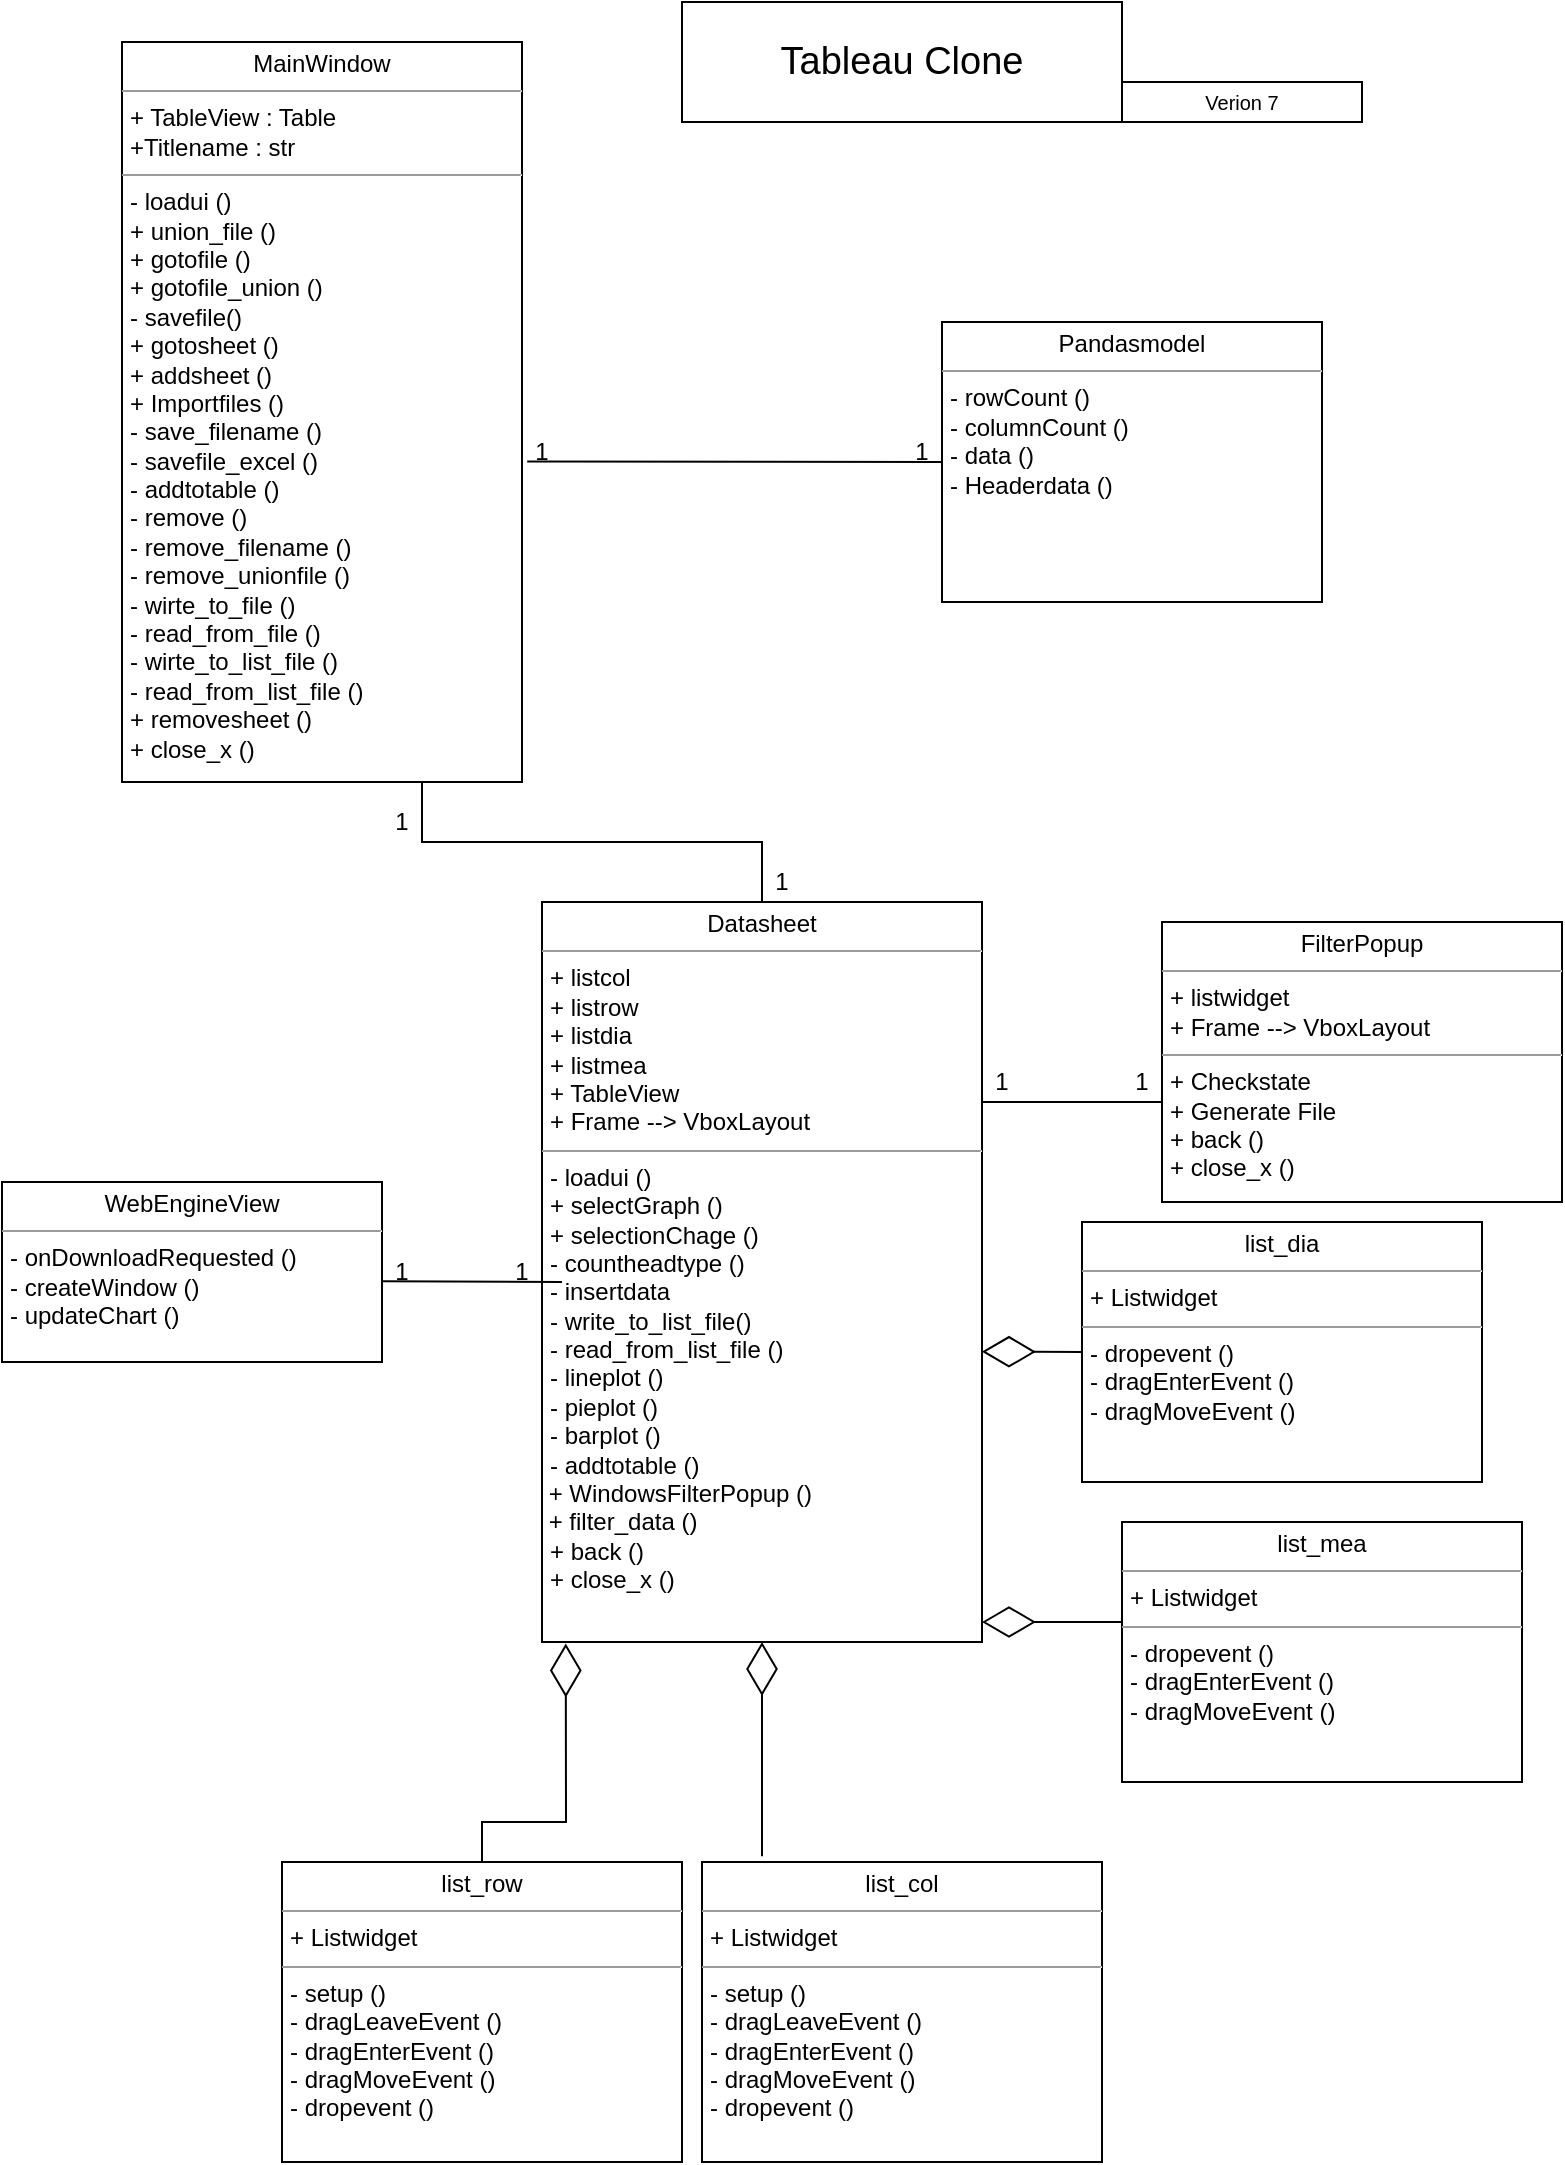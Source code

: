 <mxfile version="16.5.3" type="github">
  <diagram id="panOg57hfxrcQGpHvPJc" name="Page-1">
    <mxGraphModel dx="1248" dy="711" grid="1" gridSize="10" guides="1" tooltips="1" connect="1" arrows="1" fold="1" page="1" pageScale="1" pageWidth="827" pageHeight="1169" math="0" shadow="0">
      <root>
        <mxCell id="0" />
        <mxCell id="1" parent="0" />
        <mxCell id="cvQjV-5X2mngGm0ExMAM-5" value="&lt;p style=&quot;margin: 0px ; margin-top: 4px ; text-align: center&quot;&gt;MainWindow&lt;/p&gt;&lt;hr size=&quot;1&quot;&gt;&lt;p style=&quot;margin: 0px ; margin-left: 4px&quot;&gt;+ TableView : Table&lt;br&gt;&lt;/p&gt;&lt;p style=&quot;margin: 0px ; margin-left: 4px&quot;&gt;+Titlename : str&lt;/p&gt;&lt;hr size=&quot;1&quot;&gt;&lt;p style=&quot;margin: 0px ; margin-left: 4px&quot;&gt;- loadui ()&lt;/p&gt;&lt;p style=&quot;margin: 0px ; margin-left: 4px&quot;&gt;+ union_file ()&lt;/p&gt;&lt;p style=&quot;margin: 0px ; margin-left: 4px&quot;&gt;+ gotofile ()&lt;/p&gt;&lt;p style=&quot;margin: 0px ; margin-left: 4px&quot;&gt;+ gotofile_union ()&lt;/p&gt;&lt;p style=&quot;margin: 0px ; margin-left: 4px&quot;&gt;- savefile()&lt;/p&gt;&lt;p style=&quot;margin: 0px ; margin-left: 4px&quot;&gt;+ gotosheet ()&lt;br&gt;&lt;/p&gt;&lt;p style=&quot;margin: 0px ; margin-left: 4px&quot;&gt;+ addsheet ()&lt;br&gt;&lt;/p&gt;&lt;p style=&quot;margin: 0px 0px 0px 4px&quot;&gt;+ Importfiles ()&amp;nbsp;&lt;br&gt;&lt;/p&gt;&lt;p style=&quot;margin: 0px 0px 0px 4px&quot;&gt;- save_filename ()&lt;/p&gt;&lt;p style=&quot;margin: 0px ; margin-left: 4px&quot;&gt;- savefile_excel ()&amp;nbsp;&lt;/p&gt;&lt;p style=&quot;margin: 0px ; margin-left: 4px&quot;&gt;- addtotable ()&lt;br&gt;&lt;/p&gt;&lt;p style=&quot;margin: 0px ; margin-left: 4px&quot;&gt;- remove ()&lt;/p&gt;&lt;p style=&quot;margin: 0px ; margin-left: 4px&quot;&gt;- remove_filename ()&lt;/p&gt;&lt;p style=&quot;margin: 0px ; margin-left: 4px&quot;&gt;- remove_unionfile ()&lt;/p&gt;&lt;p style=&quot;margin: 0px 0px 0px 4px&quot;&gt;- wirte_to_file ()&lt;/p&gt;&lt;p style=&quot;margin: 0px 0px 0px 4px&quot;&gt;- read_from_file ()&lt;/p&gt;&lt;p style=&quot;margin: 0px 0px 0px 4px&quot;&gt;- wirte_to_list_file ()&lt;/p&gt;&lt;p style=&quot;margin: 0px 0px 0px 4px&quot;&gt;- read_from_list_file ()&lt;/p&gt;&lt;p style=&quot;margin: 0px 0px 0px 4px&quot;&gt;+ removesheet ()&amp;nbsp;&lt;/p&gt;&lt;p style=&quot;margin: 0px ; margin-left: 4px&quot;&gt;+ close_x ()&lt;/p&gt;&lt;p style=&quot;margin: 0px ; margin-left: 4px&quot;&gt;&lt;br&gt;&lt;/p&gt;" style="verticalAlign=top;align=left;overflow=fill;fontSize=12;fontFamily=Helvetica;html=1;" parent="1" vertex="1">
          <mxGeometry x="100" y="70" width="200" height="370" as="geometry" />
        </mxCell>
        <mxCell id="cvQjV-5X2mngGm0ExMAM-11" value="&lt;p style=&quot;margin: 0px ; margin-top: 4px ; text-align: center&quot;&gt;Pandasmodel&lt;/p&gt;&lt;hr size=&quot;1&quot;&gt;&lt;p style=&quot;margin: 0px ; margin-left: 4px&quot;&gt;- rowCount ()&lt;/p&gt;&lt;p style=&quot;margin: 0px ; margin-left: 4px&quot;&gt;- columnCount ()&lt;/p&gt;&lt;p style=&quot;margin: 0px ; margin-left: 4px&quot;&gt;&lt;span&gt;- data ()&lt;/span&gt;&lt;br&gt;&lt;/p&gt;&lt;p style=&quot;margin: 0px ; margin-left: 4px&quot;&gt;- Headerdata ()&lt;/p&gt;" style="verticalAlign=top;align=left;overflow=fill;fontSize=12;fontFamily=Helvetica;html=1;" parent="1" vertex="1">
          <mxGeometry x="510" y="210" width="190" height="140" as="geometry" />
        </mxCell>
        <mxCell id="zzziiTx687vm24tdYh-Z-1" value="&lt;p style=&quot;margin: 0px ; margin-top: 4px ; text-align: center&quot;&gt;list_row&lt;/p&gt;&lt;hr size=&quot;1&quot;&gt;&lt;p style=&quot;margin: 0px ; margin-left: 4px&quot;&gt;+ Listwidget&lt;/p&gt;&lt;hr size=&quot;1&quot;&gt;&lt;p style=&quot;margin: 0px ; margin-left: 4px&quot;&gt;- setup ()&lt;/p&gt;&lt;p style=&quot;margin: 0px ; margin-left: 4px&quot;&gt;- dragLeaveEvent ()&lt;/p&gt;&lt;p style=&quot;margin: 0px ; margin-left: 4px&quot;&gt;- dragEnterEvent ()&lt;/p&gt;&lt;p style=&quot;margin: 0px ; margin-left: 4px&quot;&gt;- dragMoveEvent ()&lt;/p&gt;&lt;p style=&quot;margin: 0px ; margin-left: 4px&quot;&gt;- dropevent ()&lt;br&gt;&lt;/p&gt;" style="verticalAlign=top;align=left;overflow=fill;fontSize=12;fontFamily=Helvetica;html=1;" parent="1" vertex="1">
          <mxGeometry x="180" y="980" width="200" height="150" as="geometry" />
        </mxCell>
        <mxCell id="zzziiTx687vm24tdYh-Z-2" value="" style="endArrow=none;html=1;rounded=0;entryX=0;entryY=0.5;entryDx=0;entryDy=0;startArrow=none;exitX=1.013;exitY=0.567;exitDx=0;exitDy=0;exitPerimeter=0;" parent="1" target="cvQjV-5X2mngGm0ExMAM-11" edge="1" source="cvQjV-5X2mngGm0ExMAM-5">
          <mxGeometry width="50" height="50" relative="1" as="geometry">
            <mxPoint x="340" y="280" as="sourcePoint" />
            <mxPoint x="440" y="340" as="targetPoint" />
            <Array as="points" />
          </mxGeometry>
        </mxCell>
        <mxCell id="zzziiTx687vm24tdYh-Z-4" value="1" style="text;html=1;strokeColor=none;fillColor=none;align=center;verticalAlign=middle;whiteSpace=wrap;rounded=0;" parent="1" vertex="1">
          <mxGeometry x="490" y="260" width="20" height="30" as="geometry" />
        </mxCell>
        <mxCell id="zzziiTx687vm24tdYh-Z-5" value="&lt;p style=&quot;margin: 0px ; margin-top: 4px ; text-align: center&quot;&gt;Datasheet&lt;/p&gt;&lt;hr size=&quot;1&quot;&gt;&lt;p style=&quot;margin: 0px ; margin-left: 4px&quot;&gt;+ listcol&lt;br&gt;&lt;/p&gt;&lt;p style=&quot;margin: 0px ; margin-left: 4px&quot;&gt;+ listrow&lt;/p&gt;&lt;p style=&quot;margin: 0px ; margin-left: 4px&quot;&gt;+ listdia&lt;/p&gt;&lt;p style=&quot;margin: 0px ; margin-left: 4px&quot;&gt;+ listmea&lt;/p&gt;&lt;p style=&quot;margin: 0px ; margin-left: 4px&quot;&gt;+ TableView&lt;/p&gt;&lt;p style=&quot;margin: 0px ; margin-left: 4px&quot;&gt;&lt;span&gt;+ Frame --&amp;gt; VboxLayout&lt;/span&gt;&lt;br&gt;&lt;/p&gt;&lt;hr size=&quot;1&quot;&gt;&lt;p style=&quot;margin: 0px 0px 0px 4px&quot;&gt;- loadui ()&lt;/p&gt;&lt;p style=&quot;margin: 0px ; margin-left: 4px&quot;&gt;+ selectGraph ()&lt;/p&gt;&lt;p style=&quot;margin: 0px ; margin-left: 4px&quot;&gt;+ selectionChage ()&lt;/p&gt;&lt;p style=&quot;margin: 0px ; margin-left: 4px&quot;&gt;&lt;span&gt;- countheadtype ()&lt;/span&gt;&lt;br&gt;&lt;/p&gt;&lt;p style=&quot;margin: 0px ; margin-left: 4px&quot;&gt;- insertdata&lt;span&gt;&lt;br&gt;&lt;/span&gt;&lt;/p&gt;&lt;p style=&quot;margin: 0px ; margin-left: 4px&quot;&gt;- write_to_list_file()&lt;br&gt;&lt;/p&gt;&lt;p style=&quot;margin: 0px ; margin-left: 4px&quot;&gt;- read_from_list_file ()&lt;/p&gt;&lt;p style=&quot;margin: 0px ; margin-left: 4px&quot;&gt;- lineplot ()&lt;br&gt;- pieplot ()&lt;/p&gt;&lt;p style=&quot;margin: 0px ; margin-left: 4px&quot;&gt;- barplot ()&lt;/p&gt;&lt;p style=&quot;margin: 0px ; margin-left: 4px&quot;&gt;&lt;span&gt;- addtotable ()&lt;/span&gt;&lt;/p&gt;&amp;nbsp;+ WindowsFilterPopup ()&lt;br&gt;&amp;nbsp;+ filter_data ()&lt;br&gt;&lt;p style=&quot;margin: 0px ; margin-left: 4px&quot;&gt;&lt;span&gt;+ back ()&amp;nbsp;&lt;/span&gt;&lt;/p&gt;&lt;p style=&quot;margin: 0px ; margin-left: 4px&quot;&gt;+ close_x ()&lt;/p&gt;&lt;p style=&quot;margin: 0px ; margin-left: 4px&quot;&gt;&lt;br&gt;&lt;/p&gt;" style="verticalAlign=top;align=left;overflow=fill;fontSize=12;fontFamily=Helvetica;html=1;" parent="1" vertex="1">
          <mxGeometry x="310" y="500" width="220" height="370" as="geometry" />
        </mxCell>
        <mxCell id="zzziiTx687vm24tdYh-Z-6" value="" style="endArrow=none;html=1;rounded=0;entryX=0;entryY=1;entryDx=0;entryDy=0;exitX=0.75;exitY=1;exitDx=0;exitDy=0;" parent="1" source="cvQjV-5X2mngGm0ExMAM-5" target="zzziiTx687vm24tdYh-Z-9" edge="1">
          <mxGeometry width="50" height="50" relative="1" as="geometry">
            <mxPoint x="420" y="440" as="sourcePoint" />
            <mxPoint x="350" y="440" as="targetPoint" />
            <Array as="points">
              <mxPoint x="250" y="470" />
              <mxPoint x="420" y="470" />
            </Array>
          </mxGeometry>
        </mxCell>
        <mxCell id="zzziiTx687vm24tdYh-Z-7" value="1" style="text;html=1;strokeColor=none;fillColor=none;align=center;verticalAlign=middle;whiteSpace=wrap;rounded=0;" parent="1" vertex="1">
          <mxGeometry x="230" y="450" width="20" height="20" as="geometry" />
        </mxCell>
        <mxCell id="zzziiTx687vm24tdYh-Z-9" value="1" style="text;html=1;strokeColor=none;fillColor=none;align=center;verticalAlign=middle;whiteSpace=wrap;rounded=0;" parent="1" vertex="1">
          <mxGeometry x="420" y="480" width="20" height="20" as="geometry" />
        </mxCell>
        <mxCell id="zzziiTx687vm24tdYh-Z-3" value="1" style="text;html=1;strokeColor=none;fillColor=none;align=center;verticalAlign=middle;whiteSpace=wrap;rounded=0;" parent="1" vertex="1">
          <mxGeometry x="300" y="260" width="20" height="30" as="geometry" />
        </mxCell>
        <mxCell id="zzziiTx687vm24tdYh-Z-15" value="" style="endArrow=diamondThin;endFill=0;endSize=24;html=1;rounded=0;exitX=0.5;exitY=0;exitDx=0;exitDy=0;entryX=0.054;entryY=1.002;entryDx=0;entryDy=0;entryPerimeter=0;" parent="1" source="zzziiTx687vm24tdYh-Z-1" target="zzziiTx687vm24tdYh-Z-5" edge="1">
          <mxGeometry width="160" relative="1" as="geometry">
            <mxPoint x="570" y="810" as="sourcePoint" />
            <mxPoint x="390" y="810" as="targetPoint" />
            <Array as="points">
              <mxPoint x="280" y="960" />
              <mxPoint x="322" y="960" />
            </Array>
          </mxGeometry>
        </mxCell>
        <mxCell id="zzziiTx687vm24tdYh-Z-16" value="&lt;p style=&quot;margin: 0px ; margin-top: 4px ; text-align: center&quot;&gt;list_dia&lt;/p&gt;&lt;hr size=&quot;1&quot;&gt;&lt;p style=&quot;margin: 0px ; margin-left: 4px&quot;&gt;+ Listwidget&lt;/p&gt;&lt;hr size=&quot;1&quot;&gt;&lt;p style=&quot;margin: 0px ; margin-left: 4px&quot;&gt;- dropevent ()&lt;/p&gt;&lt;p style=&quot;margin: 0px ; margin-left: 4px&quot;&gt;- dragEnterEvent ()&lt;/p&gt;&lt;p style=&quot;margin: 0px ; margin-left: 4px&quot;&gt;- dragMoveEvent ()&lt;/p&gt;" style="verticalAlign=top;align=left;overflow=fill;fontSize=12;fontFamily=Helvetica;html=1;" parent="1" vertex="1">
          <mxGeometry x="580" y="660" width="200" height="130" as="geometry" />
        </mxCell>
        <mxCell id="zzziiTx687vm24tdYh-Z-20" value="&lt;font style=&quot;font-size: 19px&quot;&gt;Tableau Clone&lt;/font&gt;" style="rounded=0;whiteSpace=wrap;html=1;" parent="1" vertex="1">
          <mxGeometry x="380" y="50" width="220" height="60" as="geometry" />
        </mxCell>
        <mxCell id="m6uUywkSEHwY5e0RCAnY-1" value="&lt;p style=&quot;margin: 0px ; margin-top: 4px ; text-align: center&quot;&gt;FilterPopup&lt;/p&gt;&lt;hr size=&quot;1&quot;&gt;&lt;p style=&quot;margin: 0px ; margin-left: 4px&quot;&gt;+ listwidget&lt;/p&gt;&lt;p style=&quot;margin: 0px ; margin-left: 4px&quot;&gt;+ Frame --&amp;gt; VboxLayout&lt;br&gt;&lt;/p&gt;&lt;hr size=&quot;1&quot;&gt;&lt;p style=&quot;margin: 0px ; margin-left: 4px&quot;&gt;+ Checkstate&lt;/p&gt;&lt;p style=&quot;margin: 0px ; margin-left: 4px&quot;&gt;+ Generate File&lt;/p&gt;&lt;p style=&quot;margin: 0px ; margin-left: 4px&quot;&gt;+ back ()&amp;nbsp;&lt;/p&gt;&lt;p style=&quot;margin: 0px ; margin-left: 4px&quot;&gt;+ close_x ()&lt;/p&gt;&lt;p style=&quot;margin: 0px ; margin-left: 4px&quot;&gt;&lt;br&gt;&lt;/p&gt;" style="verticalAlign=top;align=left;overflow=fill;fontSize=12;fontFamily=Helvetica;html=1;" parent="1" vertex="1">
          <mxGeometry x="620" y="510" width="200" height="140" as="geometry" />
        </mxCell>
        <mxCell id="m6uUywkSEHwY5e0RCAnY-2" value="&lt;p style=&quot;margin: 0px ; margin-top: 4px ; text-align: center&quot;&gt;list_col&lt;/p&gt;&lt;hr size=&quot;1&quot;&gt;&lt;p style=&quot;margin: 0px ; margin-left: 4px&quot;&gt;+ Listwidget&lt;/p&gt;&lt;hr size=&quot;1&quot;&gt;&lt;p style=&quot;margin: 0px 0px 0px 4px&quot;&gt;- setup ()&lt;/p&gt;&lt;p style=&quot;margin: 0px 0px 0px 4px&quot;&gt;- dragLeaveEvent ()&lt;/p&gt;&lt;p style=&quot;margin: 0px 0px 0px 4px&quot;&gt;- dragEnterEvent ()&lt;/p&gt;&lt;p style=&quot;margin: 0px 0px 0px 4px&quot;&gt;- dragMoveEvent ()&lt;/p&gt;&lt;p style=&quot;margin: 0px 0px 0px 4px&quot;&gt;- dropevent ()&lt;/p&gt;" style="verticalAlign=top;align=left;overflow=fill;fontSize=12;fontFamily=Helvetica;html=1;" parent="1" vertex="1">
          <mxGeometry x="390" y="980" width="200" height="150" as="geometry" />
        </mxCell>
        <mxCell id="m6uUywkSEHwY5e0RCAnY-3" value="" style="endArrow=diamondThin;endFill=0;endSize=24;html=1;rounded=0;exitX=0.15;exitY=-0.019;exitDx=0;exitDy=0;exitPerimeter=0;entryX=0.5;entryY=1;entryDx=0;entryDy=0;" parent="1" source="m6uUywkSEHwY5e0RCAnY-2" target="zzziiTx687vm24tdYh-Z-5" edge="1">
          <mxGeometry width="160" relative="1" as="geometry">
            <mxPoint x="290" y="900" as="sourcePoint" />
            <mxPoint x="470" y="940" as="targetPoint" />
            <Array as="points" />
          </mxGeometry>
        </mxCell>
        <mxCell id="m6uUywkSEHwY5e0RCAnY-4" value="&lt;p style=&quot;margin: 0px ; margin-top: 4px ; text-align: center&quot;&gt;list_mea&lt;/p&gt;&lt;hr size=&quot;1&quot;&gt;&lt;p style=&quot;margin: 0px ; margin-left: 4px&quot;&gt;+ Listwidget&lt;/p&gt;&lt;hr size=&quot;1&quot;&gt;&lt;p style=&quot;margin: 0px ; margin-left: 4px&quot;&gt;- dropevent ()&lt;/p&gt;&lt;p style=&quot;margin: 0px ; margin-left: 4px&quot;&gt;- dragEnterEvent ()&lt;/p&gt;&lt;p style=&quot;margin: 0px ; margin-left: 4px&quot;&gt;- dragMoveEvent ()&lt;/p&gt;" style="verticalAlign=top;align=left;overflow=fill;fontSize=12;fontFamily=Helvetica;html=1;" parent="1" vertex="1">
          <mxGeometry x="600" y="810" width="200" height="130" as="geometry" />
        </mxCell>
        <mxCell id="m6uUywkSEHwY5e0RCAnY-5" value="" style="endArrow=diamondThin;endFill=0;endSize=24;html=1;rounded=0;" parent="1" edge="1">
          <mxGeometry width="160" relative="1" as="geometry">
            <mxPoint x="600" y="860" as="sourcePoint" />
            <mxPoint x="530" y="860" as="targetPoint" />
            <Array as="points" />
          </mxGeometry>
        </mxCell>
        <mxCell id="m6uUywkSEHwY5e0RCAnY-6" value="" style="endArrow=none;html=1;rounded=0;entryX=0;entryY=1;entryDx=0;entryDy=0;exitX=1;exitY=1;exitDx=0;exitDy=0;" parent="1" source="m6uUywkSEHwY5e0RCAnY-8" target="m6uUywkSEHwY5e0RCAnY-7" edge="1">
          <mxGeometry width="50" height="50" relative="1" as="geometry">
            <mxPoint x="430" y="400" as="sourcePoint" />
            <mxPoint x="430" y="510" as="targetPoint" />
            <Array as="points" />
          </mxGeometry>
        </mxCell>
        <mxCell id="m6uUywkSEHwY5e0RCAnY-7" value="1" style="text;html=1;strokeColor=none;fillColor=none;align=center;verticalAlign=middle;whiteSpace=wrap;rounded=0;" parent="1" vertex="1">
          <mxGeometry x="530" y="580" width="20" height="20" as="geometry" />
        </mxCell>
        <mxCell id="m6uUywkSEHwY5e0RCAnY-8" value="1" style="text;html=1;strokeColor=none;fillColor=none;align=center;verticalAlign=middle;whiteSpace=wrap;rounded=0;" parent="1" vertex="1">
          <mxGeometry x="600" y="580" width="20" height="20" as="geometry" />
        </mxCell>
        <mxCell id="m6uUywkSEHwY5e0RCAnY-9" value="&lt;p style=&quot;margin: 0px ; margin-top: 4px ; text-align: center&quot;&gt;WebEngineView&lt;/p&gt;&lt;hr size=&quot;1&quot;&gt;&lt;p style=&quot;margin: 0px ; margin-left: 4px&quot;&gt;-&amp;nbsp;onDownloadRequested ()&lt;/p&gt;&lt;p style=&quot;margin: 0px ; margin-left: 4px&quot;&gt;-&amp;nbsp;createWindow ()&lt;/p&gt;&lt;p style=&quot;margin: 0px ; margin-left: 4px&quot;&gt;-&amp;nbsp;updateChart ()&lt;/p&gt;" style="verticalAlign=top;align=left;overflow=fill;fontSize=12;fontFamily=Helvetica;html=1;" parent="1" vertex="1">
          <mxGeometry x="40" y="640" width="190" height="90" as="geometry" />
        </mxCell>
        <mxCell id="m6uUywkSEHwY5e0RCAnY-10" value="" style="endArrow=none;html=1;rounded=0;startArrow=none;" parent="1" edge="1">
          <mxGeometry width="50" height="50" relative="1" as="geometry">
            <mxPoint x="230" y="689.57" as="sourcePoint" />
            <mxPoint x="320" y="690" as="targetPoint" />
            <Array as="points" />
          </mxGeometry>
        </mxCell>
        <mxCell id="m6uUywkSEHwY5e0RCAnY-11" value="1" style="text;html=1;strokeColor=none;fillColor=none;align=center;verticalAlign=middle;whiteSpace=wrap;rounded=0;" parent="1" vertex="1">
          <mxGeometry x="290" y="670" width="20" height="30" as="geometry" />
        </mxCell>
        <mxCell id="m6uUywkSEHwY5e0RCAnY-13" value="1" style="text;html=1;strokeColor=none;fillColor=none;align=center;verticalAlign=middle;whiteSpace=wrap;rounded=0;" parent="1" vertex="1">
          <mxGeometry x="230" y="670" width="20" height="30" as="geometry" />
        </mxCell>
        <mxCell id="m6uUywkSEHwY5e0RCAnY-16" value="" style="endArrow=diamondThin;endFill=0;endSize=24;html=1;rounded=0;exitX=0;exitY=0.5;exitDx=0;exitDy=0;" parent="1" source="zzziiTx687vm24tdYh-Z-16" edge="1">
          <mxGeometry width="160" relative="1" as="geometry">
            <mxPoint x="600" y="724.82" as="sourcePoint" />
            <mxPoint x="530" y="724.82" as="targetPoint" />
            <Array as="points" />
          </mxGeometry>
        </mxCell>
        <mxCell id="m6uUywkSEHwY5e0RCAnY-18" value="&lt;font style=&quot;font-size: 10px&quot;&gt;Verion 7&lt;/font&gt;" style="rounded=0;whiteSpace=wrap;html=1;" parent="1" vertex="1">
          <mxGeometry x="600" y="90" width="120" height="20" as="geometry" />
        </mxCell>
      </root>
    </mxGraphModel>
  </diagram>
</mxfile>
